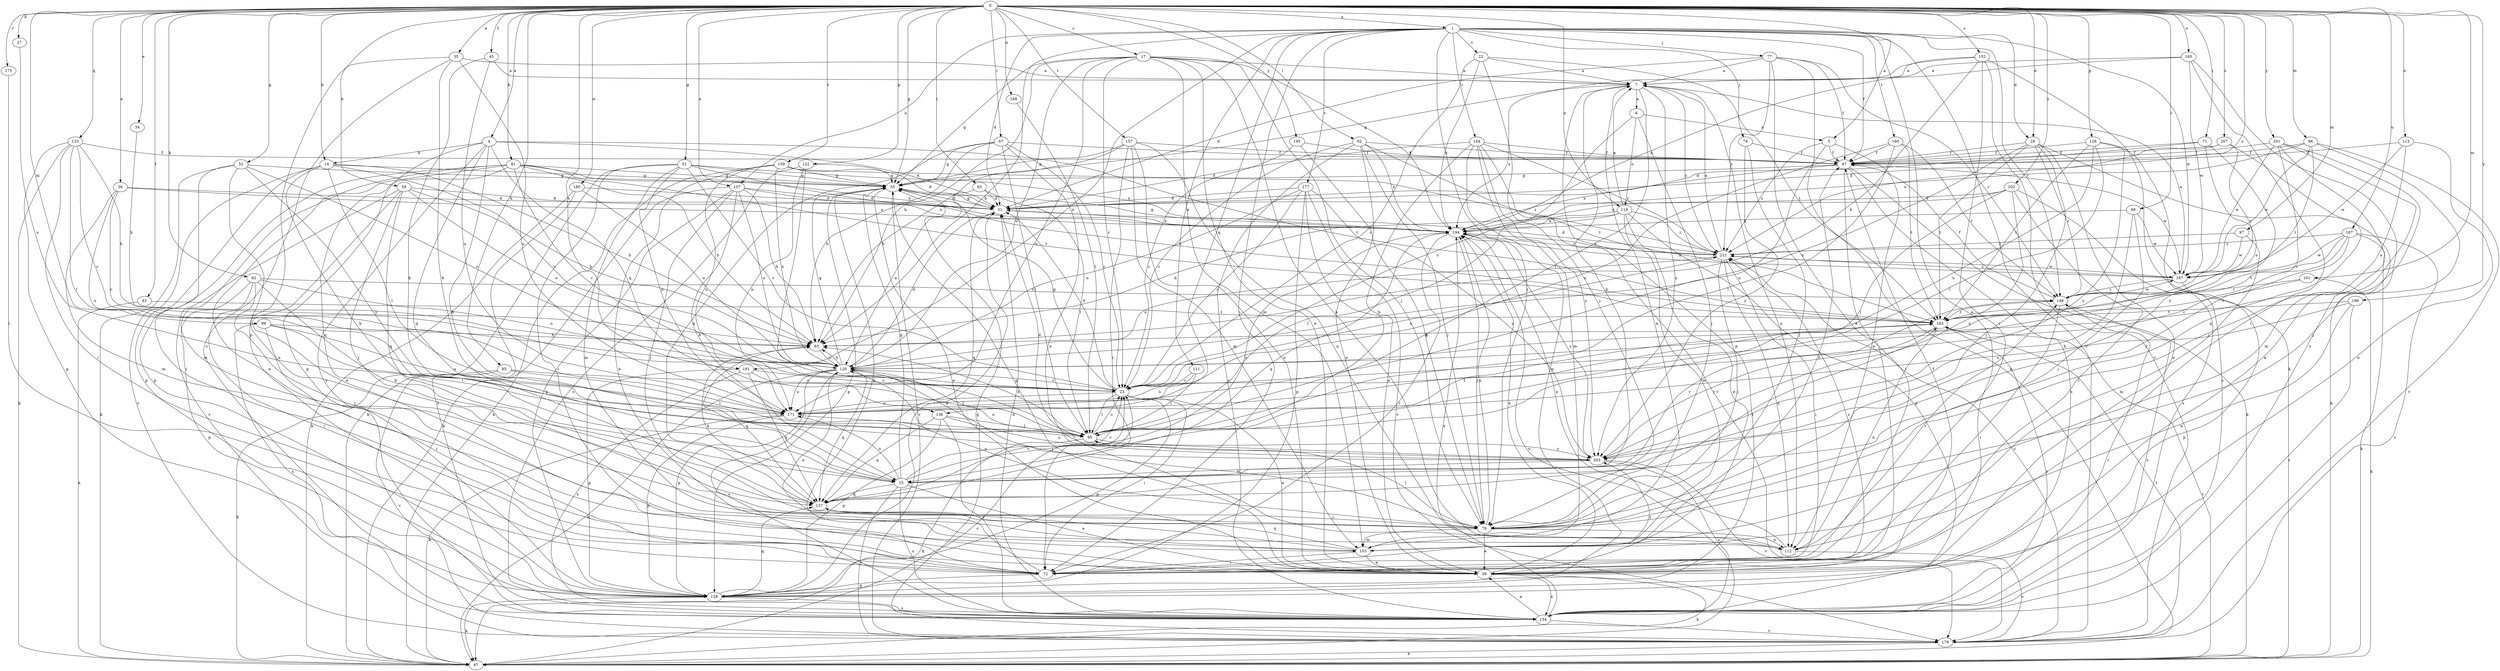 strict digraph  {
0;
1;
4;
5;
6;
7;
14;
15;
17;
22;
23;
27;
28;
31;
34;
35;
36;
39;
43;
45;
47;
51;
52;
55;
59;
63;
65;
67;
68;
71;
72;
74;
77;
79;
81;
82;
85;
87;
92;
95;
96;
97;
99;
101;
103;
107;
111;
112;
113;
119;
120;
122;
126;
128;
133;
136;
137;
144;
146;
152;
154;
157;
159;
160;
163;
165;
167;
168;
171;
175;
177;
179;
180;
187;
191;
194;
195;
196;
201;
202;
203;
207;
211;
0 -> 1  [label=a];
0 -> 4  [label=a];
0 -> 5  [label=a];
0 -> 14  [label=b];
0 -> 17  [label=c];
0 -> 27  [label=d];
0 -> 28  [label=d];
0 -> 34  [label=e];
0 -> 35  [label=e];
0 -> 36  [label=e];
0 -> 43  [label=f];
0 -> 45  [label=f];
0 -> 51  [label=g];
0 -> 52  [label=g];
0 -> 55  [label=g];
0 -> 59  [label=h];
0 -> 65  [label=i];
0 -> 67  [label=i];
0 -> 68  [label=i];
0 -> 71  [label=i];
0 -> 81  [label=k];
0 -> 82  [label=k];
0 -> 85  [label=k];
0 -> 92  [label=l];
0 -> 96  [label=m];
0 -> 97  [label=m];
0 -> 99  [label=m];
0 -> 101  [label=m];
0 -> 107  [label=n];
0 -> 113  [label=o];
0 -> 119  [label=o];
0 -> 122  [label=p];
0 -> 126  [label=p];
0 -> 133  [label=q];
0 -> 152  [label=s];
0 -> 157  [label=t];
0 -> 159  [label=t];
0 -> 165  [label=u];
0 -> 167  [label=u];
0 -> 168  [label=u];
0 -> 175  [label=v];
0 -> 180  [label=w];
0 -> 191  [label=x];
0 -> 195  [label=y];
0 -> 196  [label=y];
0 -> 201  [label=y];
0 -> 202  [label=y];
0 -> 207  [label=z];
0 -> 211  [label=z];
1 -> 22  [label=c];
1 -> 28  [label=d];
1 -> 31  [label=d];
1 -> 39  [label=e];
1 -> 47  [label=f];
1 -> 63  [label=h];
1 -> 72  [label=i];
1 -> 74  [label=j];
1 -> 77  [label=j];
1 -> 79  [label=j];
1 -> 107  [label=n];
1 -> 111  [label=n];
1 -> 136  [label=q];
1 -> 144  [label=r];
1 -> 146  [label=r];
1 -> 160  [label=t];
1 -> 177  [label=v];
1 -> 179  [label=v];
1 -> 187  [label=w];
1 -> 191  [label=x];
4 -> 14  [label=b];
4 -> 15  [label=b];
4 -> 31  [label=d];
4 -> 128  [label=p];
4 -> 136  [label=q];
4 -> 137  [label=q];
4 -> 154  [label=s];
4 -> 163  [label=t];
5 -> 47  [label=f];
5 -> 112  [label=n];
5 -> 171  [label=u];
5 -> 211  [label=z];
6 -> 5  [label=a];
6 -> 23  [label=c];
6 -> 79  [label=j];
6 -> 119  [label=o];
7 -> 6  [label=a];
7 -> 15  [label=b];
7 -> 95  [label=l];
7 -> 112  [label=n];
7 -> 128  [label=p];
7 -> 194  [label=x];
7 -> 203  [label=y];
7 -> 211  [label=z];
14 -> 15  [label=b];
14 -> 55  [label=g];
14 -> 63  [label=h];
14 -> 95  [label=l];
14 -> 120  [label=o];
14 -> 128  [label=p];
14 -> 179  [label=v];
15 -> 23  [label=c];
15 -> 39  [label=e];
15 -> 55  [label=g];
15 -> 137  [label=q];
15 -> 146  [label=r];
15 -> 154  [label=s];
15 -> 171  [label=u];
15 -> 179  [label=v];
15 -> 194  [label=x];
17 -> 7  [label=a];
17 -> 23  [label=c];
17 -> 39  [label=e];
17 -> 55  [label=g];
17 -> 63  [label=h];
17 -> 79  [label=j];
17 -> 103  [label=m];
17 -> 112  [label=n];
17 -> 120  [label=o];
17 -> 171  [label=u];
17 -> 194  [label=x];
22 -> 7  [label=a];
22 -> 23  [label=c];
22 -> 79  [label=j];
22 -> 163  [label=t];
22 -> 194  [label=x];
23 -> 31  [label=d];
23 -> 39  [label=e];
23 -> 55  [label=g];
23 -> 72  [label=i];
23 -> 95  [label=l];
23 -> 128  [label=p];
23 -> 171  [label=u];
23 -> 211  [label=z];
27 -> 171  [label=u];
28 -> 39  [label=e];
28 -> 47  [label=f];
28 -> 79  [label=j];
28 -> 87  [label=k];
28 -> 120  [label=o];
28 -> 146  [label=r];
28 -> 163  [label=t];
31 -> 55  [label=g];
31 -> 137  [label=q];
31 -> 194  [label=x];
34 -> 63  [label=h];
35 -> 7  [label=a];
35 -> 15  [label=b];
35 -> 128  [label=p];
35 -> 154  [label=s];
35 -> 171  [label=u];
36 -> 23  [label=c];
36 -> 31  [label=d];
36 -> 103  [label=m];
36 -> 171  [label=u];
36 -> 194  [label=x];
39 -> 47  [label=f];
39 -> 55  [label=g];
39 -> 87  [label=k];
39 -> 154  [label=s];
39 -> 194  [label=x];
39 -> 211  [label=z];
43 -> 87  [label=k];
43 -> 163  [label=t];
45 -> 7  [label=a];
45 -> 15  [label=b];
45 -> 171  [label=u];
47 -> 55  [label=g];
47 -> 72  [label=i];
47 -> 87  [label=k];
47 -> 154  [label=s];
47 -> 187  [label=w];
47 -> 194  [label=x];
51 -> 23  [label=c];
51 -> 55  [label=g];
51 -> 72  [label=i];
51 -> 87  [label=k];
51 -> 103  [label=m];
51 -> 163  [label=t];
51 -> 171  [label=u];
51 -> 194  [label=x];
52 -> 55  [label=g];
52 -> 72  [label=i];
52 -> 87  [label=k];
52 -> 112  [label=n];
52 -> 120  [label=o];
52 -> 203  [label=y];
55 -> 31  [label=d];
55 -> 39  [label=e];
55 -> 128  [label=p];
55 -> 179  [label=v];
59 -> 31  [label=d];
59 -> 39  [label=e];
59 -> 63  [label=h];
59 -> 79  [label=j];
59 -> 120  [label=o];
59 -> 137  [label=q];
59 -> 179  [label=v];
63 -> 120  [label=o];
63 -> 137  [label=q];
65 -> 31  [label=d];
65 -> 95  [label=l];
65 -> 120  [label=o];
67 -> 23  [label=c];
67 -> 47  [label=f];
67 -> 55  [label=g];
67 -> 63  [label=h];
67 -> 95  [label=l];
67 -> 112  [label=n];
67 -> 137  [label=q];
68 -> 15  [label=b];
68 -> 79  [label=j];
68 -> 187  [label=w];
68 -> 194  [label=x];
71 -> 31  [label=d];
71 -> 47  [label=f];
71 -> 120  [label=o];
71 -> 203  [label=y];
72 -> 55  [label=g];
72 -> 128  [label=p];
72 -> 203  [label=y];
74 -> 47  [label=f];
74 -> 79  [label=j];
74 -> 203  [label=y];
77 -> 7  [label=a];
77 -> 31  [label=d];
77 -> 39  [label=e];
77 -> 47  [label=f];
77 -> 87  [label=k];
77 -> 146  [label=r];
77 -> 211  [label=z];
79 -> 39  [label=e];
79 -> 95  [label=l];
79 -> 103  [label=m];
79 -> 112  [label=n];
79 -> 120  [label=o];
79 -> 194  [label=x];
81 -> 23  [label=c];
81 -> 39  [label=e];
81 -> 55  [label=g];
81 -> 63  [label=h];
81 -> 103  [label=m];
81 -> 128  [label=p];
81 -> 137  [label=q];
81 -> 163  [label=t];
81 -> 194  [label=x];
82 -> 15  [label=b];
82 -> 72  [label=i];
82 -> 79  [label=j];
82 -> 120  [label=o];
82 -> 128  [label=p];
82 -> 146  [label=r];
85 -> 23  [label=c];
85 -> 87  [label=k];
85 -> 95  [label=l];
85 -> 179  [label=v];
87 -> 23  [label=c];
87 -> 163  [label=t];
87 -> 194  [label=x];
92 -> 23  [label=c];
92 -> 39  [label=e];
92 -> 47  [label=f];
92 -> 79  [label=j];
92 -> 154  [label=s];
92 -> 163  [label=t];
92 -> 194  [label=x];
95 -> 23  [label=c];
95 -> 63  [label=h];
95 -> 87  [label=k];
95 -> 163  [label=t];
95 -> 203  [label=y];
96 -> 47  [label=f];
96 -> 79  [label=j];
96 -> 163  [label=t];
96 -> 179  [label=v];
96 -> 187  [label=w];
96 -> 194  [label=x];
97 -> 103  [label=m];
97 -> 187  [label=w];
97 -> 211  [label=z];
99 -> 63  [label=h];
99 -> 72  [label=i];
99 -> 95  [label=l];
99 -> 154  [label=s];
99 -> 171  [label=u];
101 -> 87  [label=k];
101 -> 146  [label=r];
101 -> 163  [label=t];
103 -> 7  [label=a];
103 -> 39  [label=e];
103 -> 47  [label=f];
103 -> 72  [label=i];
103 -> 120  [label=o];
103 -> 137  [label=q];
107 -> 15  [label=b];
107 -> 31  [label=d];
107 -> 63  [label=h];
107 -> 79  [label=j];
107 -> 87  [label=k];
107 -> 120  [label=o];
107 -> 128  [label=p];
107 -> 194  [label=x];
111 -> 23  [label=c];
111 -> 95  [label=l];
111 -> 171  [label=u];
112 -> 146  [label=r];
112 -> 179  [label=v];
112 -> 194  [label=x];
113 -> 39  [label=e];
113 -> 47  [label=f];
113 -> 120  [label=o];
113 -> 187  [label=w];
119 -> 7  [label=a];
119 -> 39  [label=e];
119 -> 63  [label=h];
119 -> 95  [label=l];
119 -> 103  [label=m];
119 -> 128  [label=p];
119 -> 194  [label=x];
119 -> 211  [label=z];
120 -> 23  [label=c];
120 -> 31  [label=d];
120 -> 55  [label=g];
120 -> 63  [label=h];
120 -> 79  [label=j];
120 -> 87  [label=k];
120 -> 128  [label=p];
120 -> 137  [label=q];
120 -> 154  [label=s];
120 -> 171  [label=u];
122 -> 55  [label=g];
122 -> 95  [label=l];
122 -> 154  [label=s];
122 -> 171  [label=u];
126 -> 47  [label=f];
126 -> 95  [label=l];
126 -> 154  [label=s];
126 -> 163  [label=t];
126 -> 171  [label=u];
126 -> 203  [label=y];
128 -> 31  [label=d];
128 -> 87  [label=k];
128 -> 137  [label=q];
128 -> 154  [label=s];
133 -> 23  [label=c];
133 -> 47  [label=f];
133 -> 63  [label=h];
133 -> 72  [label=i];
133 -> 87  [label=k];
133 -> 95  [label=l];
133 -> 128  [label=p];
136 -> 95  [label=l];
136 -> 128  [label=p];
136 -> 137  [label=q];
136 -> 154  [label=s];
136 -> 203  [label=y];
137 -> 23  [label=c];
137 -> 63  [label=h];
137 -> 79  [label=j];
137 -> 163  [label=t];
144 -> 15  [label=b];
144 -> 31  [label=d];
144 -> 47  [label=f];
144 -> 103  [label=m];
144 -> 128  [label=p];
144 -> 179  [label=v];
144 -> 203  [label=y];
144 -> 211  [label=z];
146 -> 47  [label=f];
146 -> 72  [label=i];
146 -> 154  [label=s];
146 -> 163  [label=t];
146 -> 187  [label=w];
152 -> 7  [label=a];
152 -> 55  [label=g];
152 -> 63  [label=h];
152 -> 72  [label=i];
152 -> 87  [label=k];
152 -> 179  [label=v];
154 -> 31  [label=d];
154 -> 39  [label=e];
154 -> 146  [label=r];
154 -> 163  [label=t];
154 -> 179  [label=v];
154 -> 194  [label=x];
157 -> 39  [label=e];
157 -> 47  [label=f];
157 -> 55  [label=g];
157 -> 63  [label=h];
157 -> 72  [label=i];
157 -> 103  [label=m];
157 -> 112  [label=n];
159 -> 31  [label=d];
159 -> 39  [label=e];
159 -> 55  [label=g];
159 -> 87  [label=k];
159 -> 120  [label=o];
159 -> 171  [label=u];
159 -> 211  [label=z];
160 -> 47  [label=f];
160 -> 95  [label=l];
160 -> 146  [label=r];
160 -> 163  [label=t];
160 -> 171  [label=u];
163 -> 63  [label=h];
163 -> 112  [label=n];
163 -> 203  [label=y];
165 -> 7  [label=a];
165 -> 72  [label=i];
165 -> 154  [label=s];
165 -> 187  [label=w];
165 -> 194  [label=x];
167 -> 23  [label=c];
167 -> 87  [label=k];
167 -> 163  [label=t];
167 -> 179  [label=v];
167 -> 187  [label=w];
167 -> 203  [label=y];
167 -> 211  [label=z];
168 -> 95  [label=l];
171 -> 87  [label=k];
171 -> 95  [label=l];
171 -> 128  [label=p];
175 -> 72  [label=i];
177 -> 23  [label=c];
177 -> 31  [label=d];
177 -> 39  [label=e];
177 -> 120  [label=o];
177 -> 128  [label=p];
177 -> 179  [label=v];
177 -> 203  [label=y];
179 -> 55  [label=g];
179 -> 87  [label=k];
179 -> 163  [label=t];
179 -> 211  [label=z];
180 -> 31  [label=d];
180 -> 87  [label=k];
180 -> 120  [label=o];
180 -> 154  [label=s];
187 -> 7  [label=a];
187 -> 128  [label=p];
187 -> 146  [label=r];
187 -> 194  [label=x];
187 -> 211  [label=z];
191 -> 23  [label=c];
191 -> 95  [label=l];
191 -> 128  [label=p];
191 -> 137  [label=q];
191 -> 154  [label=s];
194 -> 55  [label=g];
194 -> 72  [label=i];
194 -> 79  [label=j];
194 -> 137  [label=q];
194 -> 203  [label=y];
194 -> 211  [label=z];
195 -> 23  [label=c];
195 -> 47  [label=f];
195 -> 79  [label=j];
196 -> 112  [label=n];
196 -> 154  [label=s];
196 -> 163  [label=t];
196 -> 171  [label=u];
201 -> 23  [label=c];
201 -> 39  [label=e];
201 -> 47  [label=f];
201 -> 79  [label=j];
201 -> 103  [label=m];
201 -> 187  [label=w];
202 -> 31  [label=d];
202 -> 72  [label=i];
202 -> 95  [label=l];
202 -> 154  [label=s];
202 -> 194  [label=x];
202 -> 203  [label=y];
203 -> 15  [label=b];
203 -> 31  [label=d];
203 -> 120  [label=o];
203 -> 154  [label=s];
203 -> 179  [label=v];
207 -> 31  [label=d];
207 -> 47  [label=f];
207 -> 137  [label=q];
207 -> 146  [label=r];
211 -> 7  [label=a];
211 -> 31  [label=d];
211 -> 72  [label=i];
211 -> 79  [label=j];
211 -> 112  [label=n];
211 -> 120  [label=o];
211 -> 187  [label=w];
211 -> 194  [label=x];
}
